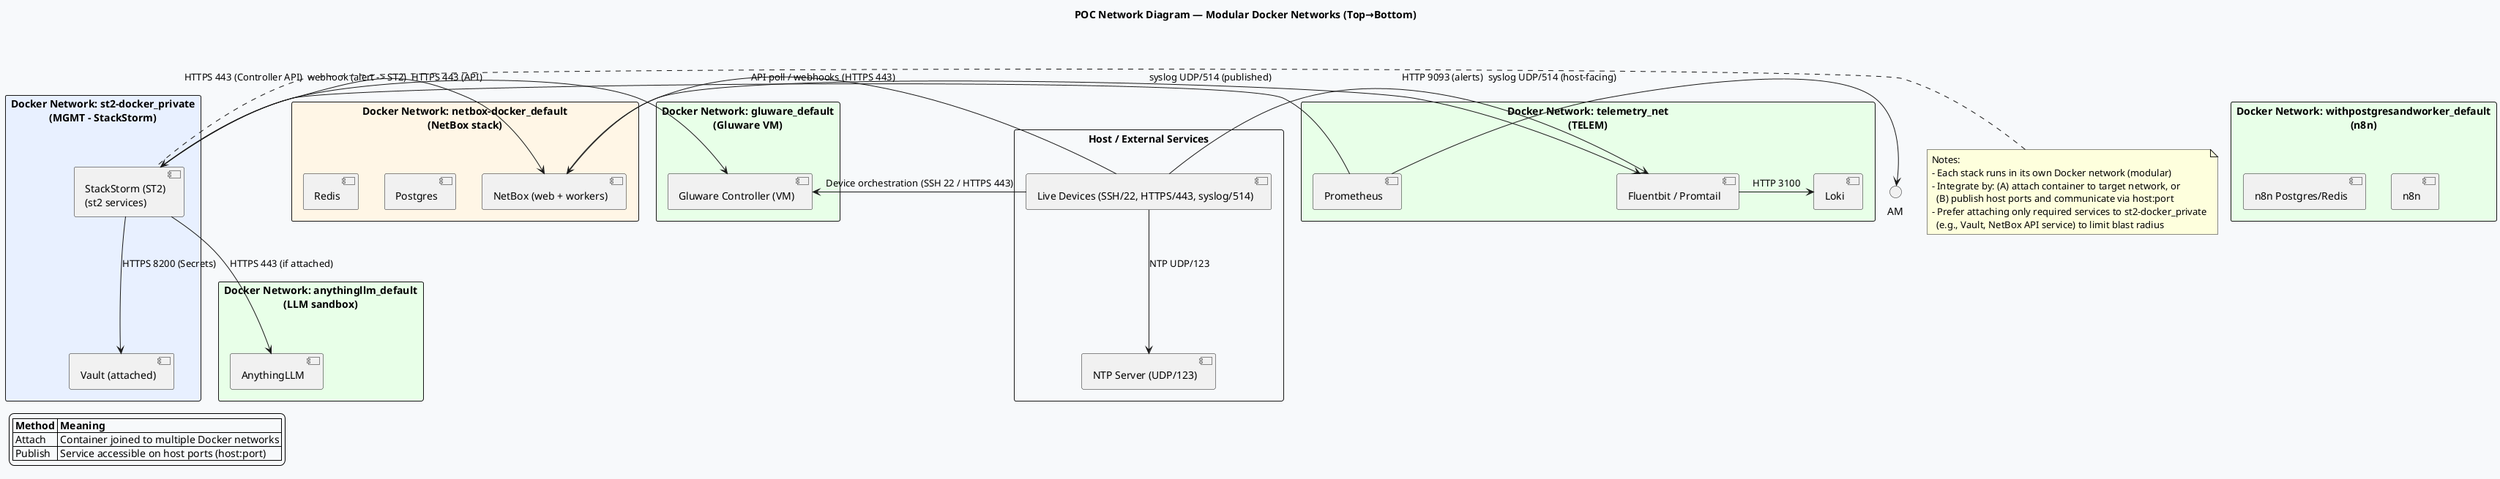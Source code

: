@startuml
hide stereotype
top to bottom direction
skinparam backgroundColor #f7f9fb
skinparam rectangle {
  BackgroundColor<<NET>> #e8f0ff
  BackgroundColor<<STACK>> #fff6e6
  BackgroundColor<<SERV>> #e8ffe8
  Shadowing false
}

title POC Network Diagram — Modular Docker Networks (Top→Bottom)

' Docker networks as grouped rectangles
rectangle "Docker Network: st2-docker_private\n(MGMT - StackStorm)" <<NET>> {
  component "StackStorm (ST2)\n(st2 services)" as ST2
  component "Vault (attached)" as Vault
}

rectangle "Docker Network: netbox-docker_default\n(NetBox stack)" <<STACK>> {
  component "NetBox (web + workers)" as NetBox
  component "Postgres" as Postgres
  component "Redis" as Redis
}

rectangle "Docker Network: anythingllm_default\n(LLM sandbox)" <<SERV>> {
  component "AnythingLLM" as LLM
}

rectangle "Docker Network: withpostgresandworker_default\n(n8n)" <<SERV>> {
  component "n8n" as n8n
  component "n8n Postgres/Redis" as n8ndb
}

rectangle "Docker Network: telemetry_net\n(TELEM)" <<SERV>> {
  component "Fluentbit / Promtail" as Fluent
  component "Loki" as Loki
  component "Prometheus" as Prom
}

rectangle "Docker Network: gluware_default\n(Gluware VM)" <<SERV>> {
  component "Gluware Controller (VM)" as Gluware
}

rectangle "Host / External Services" {
  component "NTP Server (UDP/123)" as NTP
  component "Live Devices (SSH/22, HTTPS/443, syslog/514)" as Devices
}

' Integration connectors (explicitly label how they integrate)

' Communications with ports annotated
ST2 -right-> NetBox : HTTPS 443 (API)
ST2 -down-> Vault : HTTPS 8200 (Secrets)
ST2 -down-> LLM : HTTPS 443 (if attached)
ST2 -right-> Gluware : HTTPS 443 (Controller API)

NetBox -down-> Fluent : syslog UDP/514 (published)
Devices -right-> Fluent : syslog UDP/514 (host-facing)

' Device connectivity
Devices -left-> NetBox : API poll / webhooks (HTTPS 443)
Devices -left-> Gluware : Device orchestration (SSH 22 / HTTPS 443)
Devices -down-> NTP : NTP UDP/123

' Telemetry ports
Fluent -right-> Loki : HTTP 3100
Prom -right-> AM : HTTP 9093 (alerts)
Prom -> ST2 : webhook (alert -> ST2)


' Annotation: networks are isolated by default; list connection methods
note left of ST2
  Notes:
  - Each stack runs in its own Docker network (modular)
  - Integrate by: (A) attach container to target network, or
    (B) publish host ports and communicate via host:port
  - Prefer attaching only required services to st2-docker_private
    (e.g., Vault, NetBox API service) to limit blast radius
end note

legend left
  |= Method |= Meaning |
  | Attach | Container joined to multiple Docker networks |
  | Publish | Service accessible on host ports (host:port) |
endlegend

@enduml
